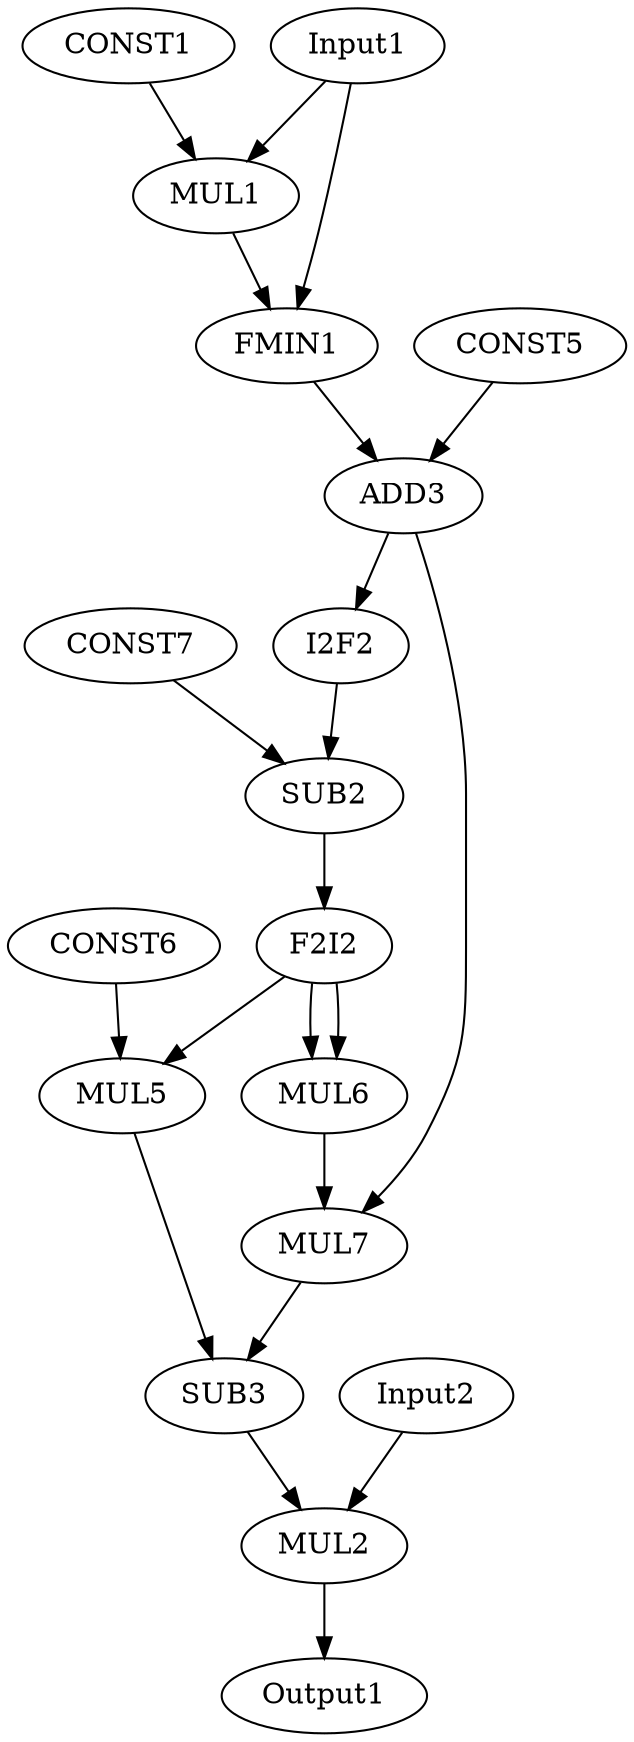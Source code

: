 Digraph G {
CONST1[opcode=const, value=48128]; #-1.000
CONST5[opcode=const, value=15360]; #1.0000
CONST6[opcode=const, value=16384]; #2.0
CONST7[opcode=const, value=30586]; #magic number
Input1[opcode=input, ref_name="A1", size=2000, offset="0, 0", pattern="2, 1000"];
Input2[opcode=input, ref_name="A1", size=2000, offset="0, 0", pattern="2, 1000"];
Output1[opcode=output, ref_name="B1", size=2000, offset="0, 0", pattern="2, 1000"];

FMIN1[opcode=fmax];
I2F2[opcode=tofloat];
F2I2[opcode=toint];
MUL1[opcode=fmul];
MUL2[opcode=fmul];
MUL5[opcode=fmul];
MUL6[opcode=fmul];
MUL7[opcode=fmul];
SUB2[opcode=fsub];
SUB3[opcode=fsub];
ADD3[opcode=fadd];
Input1->MUL1[operand=0];
CONST1->MUL1[operand=1];
Input1->FMIN1[operand=0];
MUL1->FMIN1[operand=1];
FMIN1->ADD3[operand=0];
CONST5->ADD3[operand=1];
ADD3->I2F2[operand=0];
I2F2->SUB2[operand=1];
CONST7->SUB2[operand=0];
SUB2->F2I2[operand=0];
F2I2->MUL5[operand=0];
CONST6->MUL5[operand=1];
F2I2->MUL6[operand=0];
F2I2->MUL6[operand=1];
MUL6->MUL7[operand=0];
ADD3->MUL7[operand=1];
MUL7->SUB3[operand=1];
MUL5->SUB3[operand=0];
SUB3->MUL2[operand=0];
Input2->MUL2[operand=1];
MUL2->Output1[operand=0];
}

